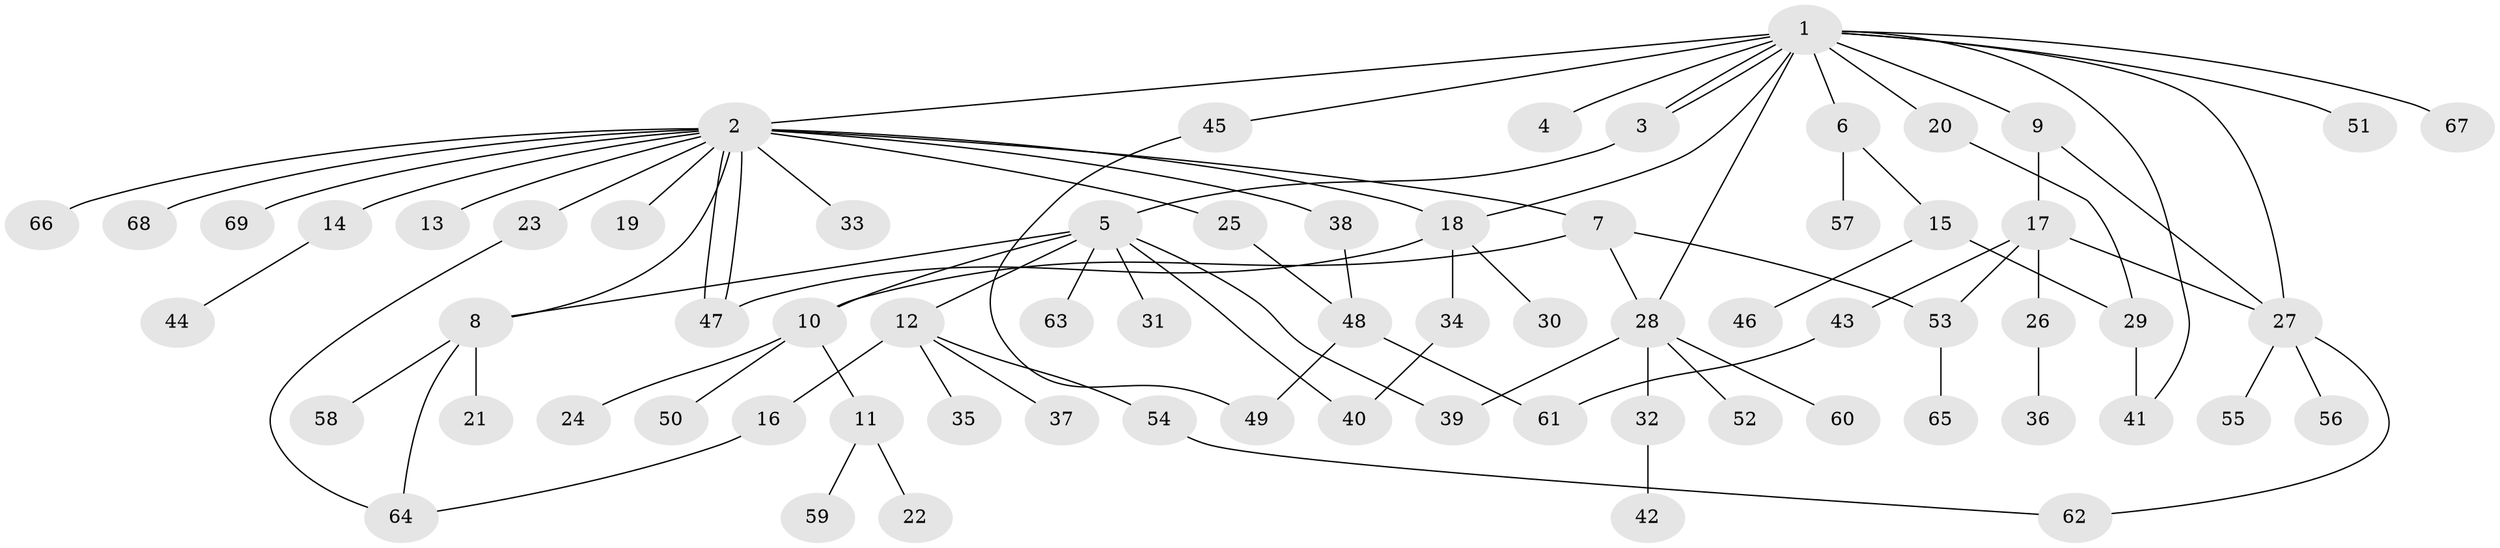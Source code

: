 // Generated by graph-tools (version 1.1) at 2025/11/02/27/25 16:11:13]
// undirected, 69 vertices, 88 edges
graph export_dot {
graph [start="1"]
  node [color=gray90,style=filled];
  1;
  2;
  3;
  4;
  5;
  6;
  7;
  8;
  9;
  10;
  11;
  12;
  13;
  14;
  15;
  16;
  17;
  18;
  19;
  20;
  21;
  22;
  23;
  24;
  25;
  26;
  27;
  28;
  29;
  30;
  31;
  32;
  33;
  34;
  35;
  36;
  37;
  38;
  39;
  40;
  41;
  42;
  43;
  44;
  45;
  46;
  47;
  48;
  49;
  50;
  51;
  52;
  53;
  54;
  55;
  56;
  57;
  58;
  59;
  60;
  61;
  62;
  63;
  64;
  65;
  66;
  67;
  68;
  69;
  1 -- 2;
  1 -- 3;
  1 -- 3;
  1 -- 4;
  1 -- 6;
  1 -- 9;
  1 -- 18;
  1 -- 20;
  1 -- 27;
  1 -- 28;
  1 -- 41;
  1 -- 45;
  1 -- 51;
  1 -- 67;
  2 -- 7;
  2 -- 8;
  2 -- 13;
  2 -- 14;
  2 -- 18;
  2 -- 19;
  2 -- 23;
  2 -- 25;
  2 -- 33;
  2 -- 38;
  2 -- 47;
  2 -- 47;
  2 -- 66;
  2 -- 68;
  2 -- 69;
  3 -- 5;
  5 -- 8;
  5 -- 10;
  5 -- 12;
  5 -- 31;
  5 -- 39;
  5 -- 40;
  5 -- 63;
  6 -- 15;
  6 -- 57;
  7 -- 10;
  7 -- 28;
  7 -- 53;
  8 -- 21;
  8 -- 58;
  8 -- 64;
  9 -- 17;
  9 -- 27;
  10 -- 11;
  10 -- 24;
  10 -- 50;
  11 -- 22;
  11 -- 59;
  12 -- 16;
  12 -- 35;
  12 -- 37;
  12 -- 54;
  14 -- 44;
  15 -- 29;
  15 -- 46;
  16 -- 64;
  17 -- 26;
  17 -- 27;
  17 -- 43;
  17 -- 53;
  18 -- 30;
  18 -- 34;
  18 -- 47;
  20 -- 29;
  23 -- 64;
  25 -- 48;
  26 -- 36;
  27 -- 55;
  27 -- 56;
  27 -- 62;
  28 -- 32;
  28 -- 39;
  28 -- 52;
  28 -- 60;
  29 -- 41;
  32 -- 42;
  34 -- 40;
  38 -- 48;
  43 -- 61;
  45 -- 49;
  48 -- 49;
  48 -- 61;
  53 -- 65;
  54 -- 62;
}
